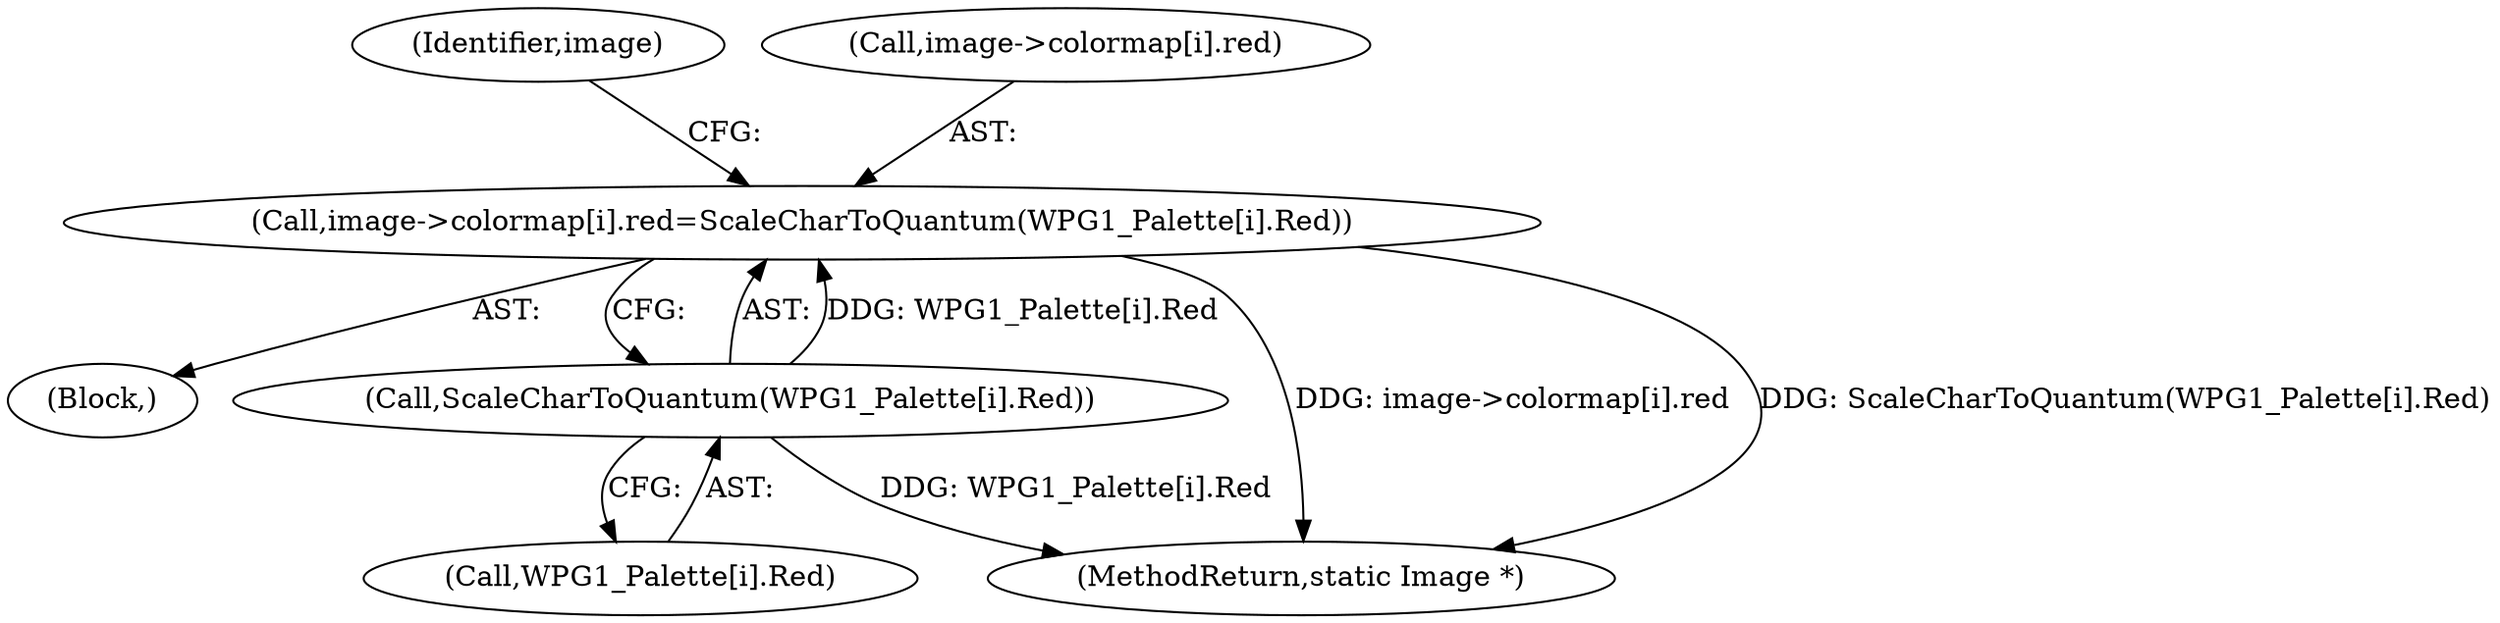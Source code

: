 digraph "0_ImageMagick_aecd0ada163a4d6c769cec178955d5f3e9316f2f_1@array" {
"1000853" [label="(Call,image->colormap[i].red=ScaleCharToQuantum(WPG1_Palette[i].Red))"];
"1000861" [label="(Call,ScaleCharToQuantum(WPG1_Palette[i].Red))"];
"1000853" [label="(Call,image->colormap[i].red=ScaleCharToQuantum(WPG1_Palette[i].Red))"];
"1000871" [label="(Identifier,image)"];
"1000862" [label="(Call,WPG1_Palette[i].Red)"];
"1000852" [label="(Block,)"];
"1000854" [label="(Call,image->colormap[i].red)"];
"1000861" [label="(Call,ScaleCharToQuantum(WPG1_Palette[i].Red))"];
"1001942" [label="(MethodReturn,static Image *)"];
"1000853" -> "1000852"  [label="AST: "];
"1000853" -> "1000861"  [label="CFG: "];
"1000854" -> "1000853"  [label="AST: "];
"1000861" -> "1000853"  [label="AST: "];
"1000871" -> "1000853"  [label="CFG: "];
"1000853" -> "1001942"  [label="DDG: image->colormap[i].red"];
"1000853" -> "1001942"  [label="DDG: ScaleCharToQuantum(WPG1_Palette[i].Red)"];
"1000861" -> "1000853"  [label="DDG: WPG1_Palette[i].Red"];
"1000861" -> "1000862"  [label="CFG: "];
"1000862" -> "1000861"  [label="AST: "];
"1000861" -> "1001942"  [label="DDG: WPG1_Palette[i].Red"];
}
